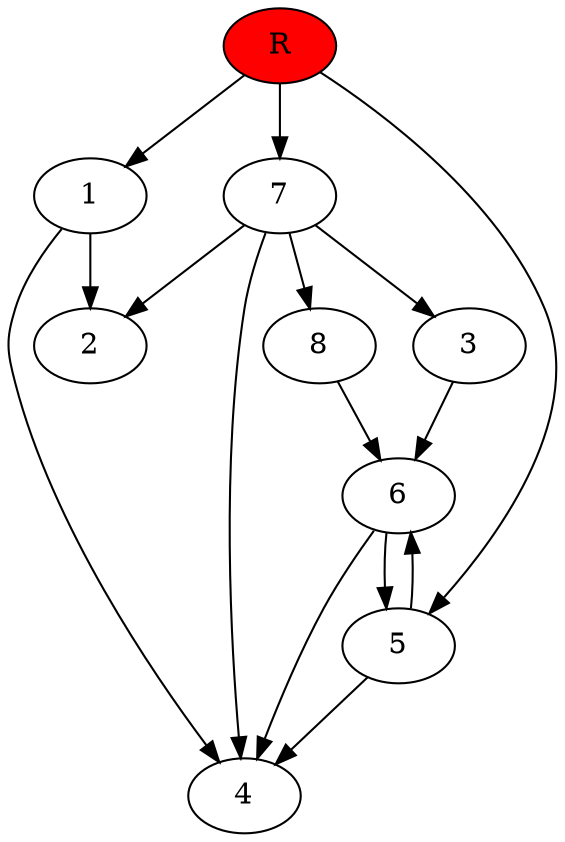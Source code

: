 digraph prb12541 {
	1
	2
	3
	4
	5
	6
	7
	8
	R [fillcolor="#ff0000" style=filled]
	1 -> 2
	1 -> 4
	3 -> 6
	5 -> 4
	5 -> 6
	6 -> 4
	6 -> 5
	7 -> 2
	7 -> 3
	7 -> 4
	7 -> 8
	8 -> 6
	R -> 1
	R -> 5
	R -> 7
}
